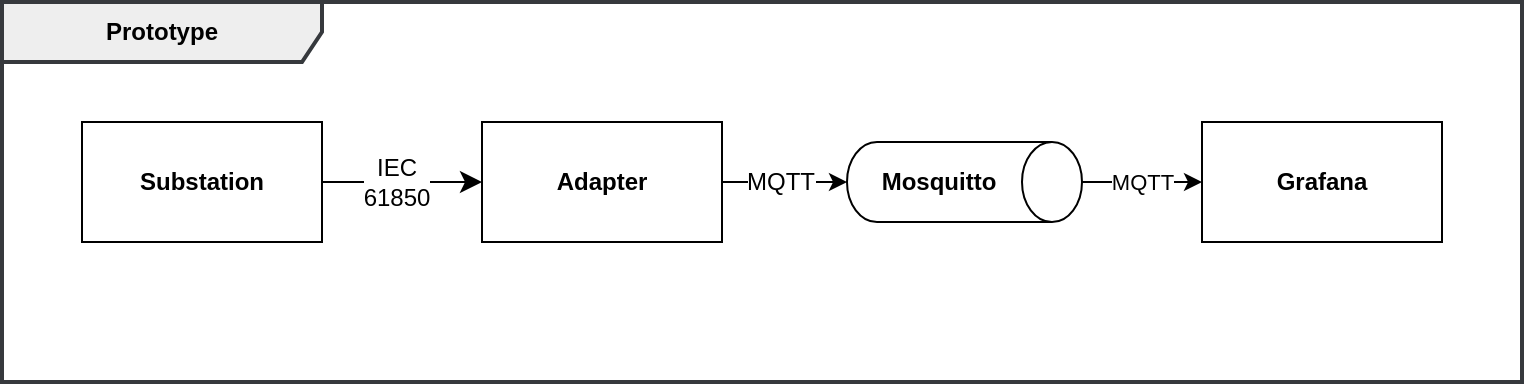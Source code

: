 <mxfile version="25.0.3">
  <diagram name="Page-1" id="0kU-9hBIHeohd03Ha4We">
    <mxGraphModel dx="1996" dy="626" grid="1" gridSize="10" guides="1" tooltips="1" connect="1" arrows="1" fold="1" page="0" pageScale="1" pageWidth="800" pageHeight="1200" math="0" shadow="0">
      <root>
        <mxCell id="0" />
        <mxCell id="1" parent="0" />
        <mxCell id="lUdtwEhFdtQp0Rw-kaZU-16" value="Prototype" style="shape=umlFrame;whiteSpace=wrap;html=1;pointerEvents=0;recursiveResize=0;container=1;collapsible=0;width=160;fillColor=#eeeeee;strokeColor=#36393d;strokeWidth=2;fontStyle=1" parent="1" vertex="1">
          <mxGeometry x="-80" y="210" width="760" height="190" as="geometry" />
        </mxCell>
        <mxCell id="dJwQB-yzZtZYFshqU6A6-2" value="Substation" style="rounded=0;whiteSpace=wrap;html=1;fontStyle=1;movable=1;resizable=1;rotatable=1;deletable=1;editable=1;locked=0;connectable=1;" vertex="1" parent="lUdtwEhFdtQp0Rw-kaZU-16">
          <mxGeometry x="40" y="60" width="120" height="60" as="geometry" />
        </mxCell>
        <mxCell id="lUdtwEhFdtQp0Rw-kaZU-6" value="MQTT" style="edgeStyle=orthogonalEdgeStyle;rounded=0;orthogonalLoop=1;jettySize=auto;html=1;entryX=0;entryY=0.5;entryDx=0;entryDy=0;" parent="1" source="lUdtwEhFdtQp0Rw-kaZU-2" target="lUdtwEhFdtQp0Rw-kaZU-5" edge="1">
          <mxGeometry relative="1" as="geometry" />
        </mxCell>
        <mxCell id="lUdtwEhFdtQp0Rw-kaZU-2" value="Mosquitto" style="shape=cylinder3;whiteSpace=wrap;html=1;boundedLbl=1;backgroundOutline=1;size=15;rotation=90;horizontal=0;fontStyle=1" parent="1" vertex="1">
          <mxGeometry x="381.25" y="241.25" width="40" height="117.5" as="geometry" />
        </mxCell>
        <mxCell id="lUdtwEhFdtQp0Rw-kaZU-3" value="Adapter" style="rounded=0;whiteSpace=wrap;html=1;fontStyle=1" parent="1" vertex="1">
          <mxGeometry x="160" y="270" width="120" height="60" as="geometry" />
        </mxCell>
        <mxCell id="lUdtwEhFdtQp0Rw-kaZU-4" style="edgeStyle=orthogonalEdgeStyle;rounded=0;orthogonalLoop=1;jettySize=auto;html=1;exitX=1;exitY=0.5;exitDx=0;exitDy=0;entryX=0.5;entryY=1;entryDx=0;entryDy=0;entryPerimeter=0;" parent="1" source="lUdtwEhFdtQp0Rw-kaZU-3" target="lUdtwEhFdtQp0Rw-kaZU-2" edge="1">
          <mxGeometry relative="1" as="geometry" />
        </mxCell>
        <mxCell id="dJwQB-yzZtZYFshqU6A6-1" value="MQTT" style="edgeLabel;html=1;align=center;verticalAlign=middle;resizable=0;points=[];fontSize=12;" vertex="1" connectable="0" parent="lUdtwEhFdtQp0Rw-kaZU-4">
          <mxGeometry x="-0.069" relative="1" as="geometry">
            <mxPoint as="offset" />
          </mxGeometry>
        </mxCell>
        <mxCell id="lUdtwEhFdtQp0Rw-kaZU-5" value="Grafana" style="rounded=0;whiteSpace=wrap;html=1;fontStyle=1" parent="1" vertex="1">
          <mxGeometry x="520" y="270" width="120" height="60" as="geometry" />
        </mxCell>
        <mxCell id="dJwQB-yzZtZYFshqU6A6-3" value="" style="edgeStyle=none;curved=1;rounded=0;orthogonalLoop=1;jettySize=auto;html=1;fontSize=12;startSize=8;endSize=8;" edge="1" parent="1" source="dJwQB-yzZtZYFshqU6A6-2" target="lUdtwEhFdtQp0Rw-kaZU-3">
          <mxGeometry relative="1" as="geometry" />
        </mxCell>
        <mxCell id="dJwQB-yzZtZYFshqU6A6-4" value="&lt;div&gt;IEC&lt;/div&gt;&lt;div&gt;61850&lt;/div&gt;" style="edgeLabel;html=1;align=center;verticalAlign=middle;resizable=0;points=[];fontSize=12;" vertex="1" connectable="0" parent="dJwQB-yzZtZYFshqU6A6-3">
          <mxGeometry x="-0.085" relative="1" as="geometry">
            <mxPoint as="offset" />
          </mxGeometry>
        </mxCell>
      </root>
    </mxGraphModel>
  </diagram>
</mxfile>
